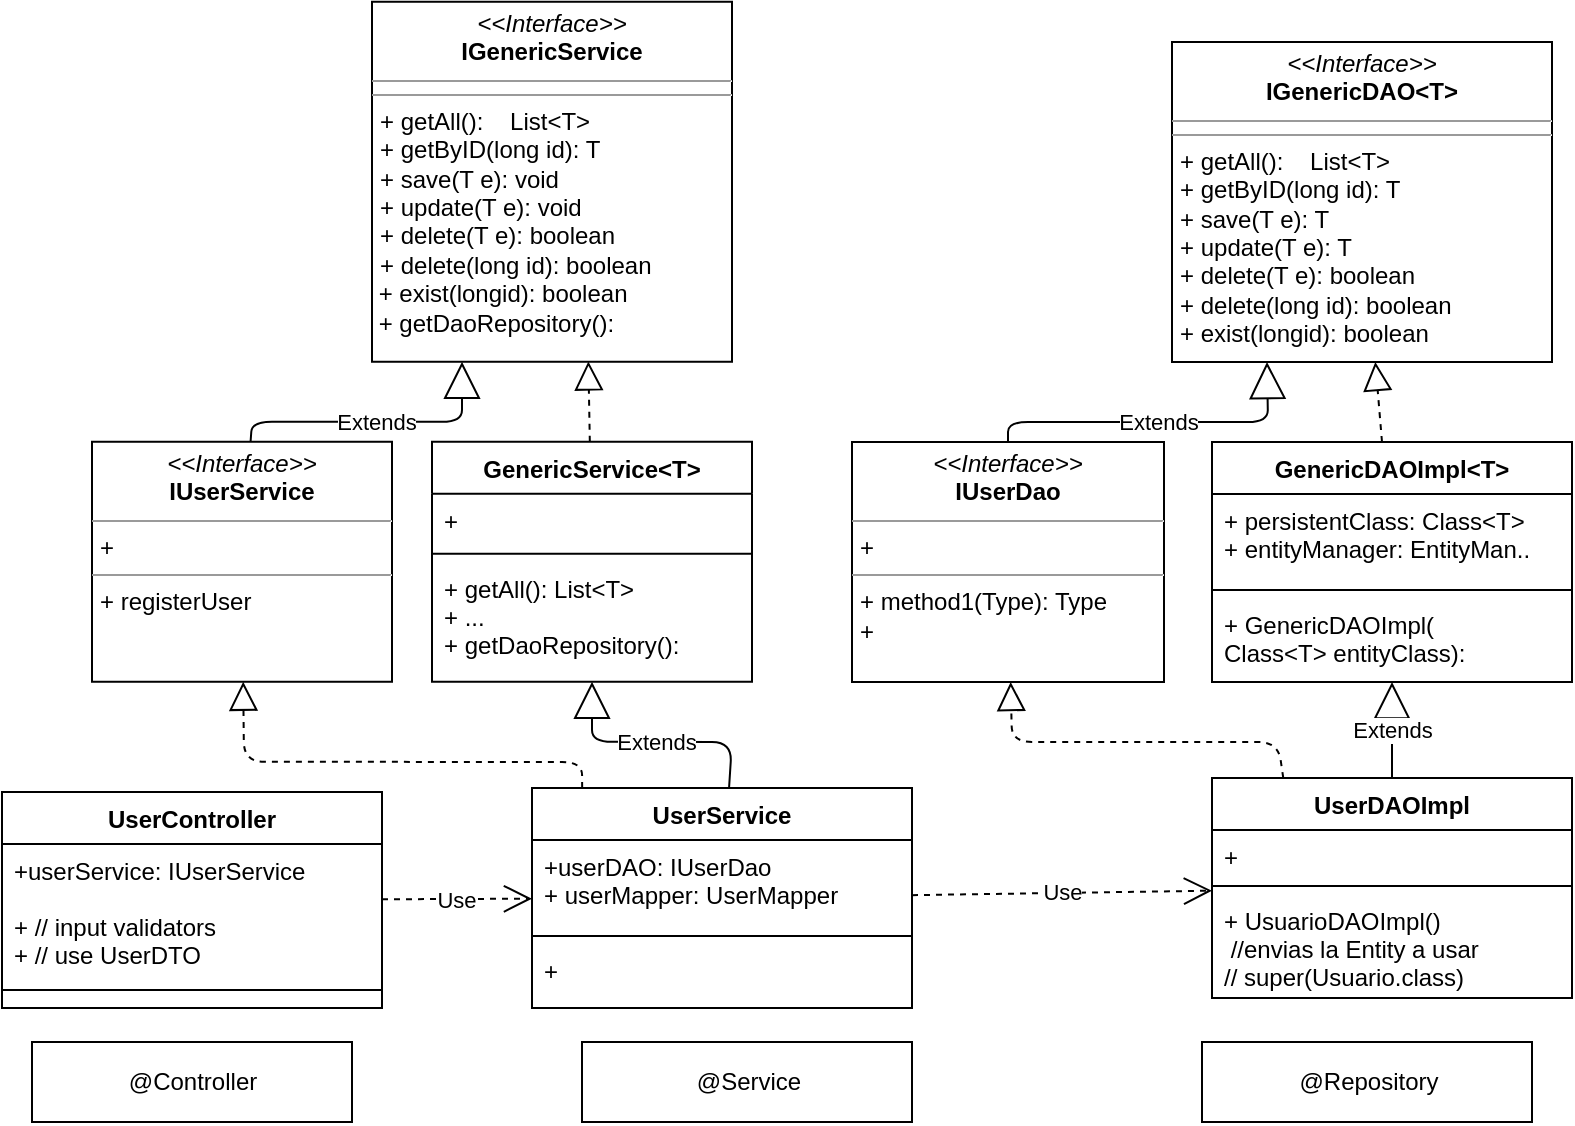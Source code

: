 <mxfile version="14.6.13" type="device"><diagram id="bv81s9UwJWeFs2_RWQd8" name="Page-1"><mxGraphModel dx="1108" dy="474" grid="1" gridSize="10" guides="1" tooltips="1" connect="1" arrows="1" fold="1" page="1" pageScale="1" pageWidth="827" pageHeight="1169" math="0" shadow="0"><root><mxCell id="0"/><mxCell id="1" parent="0"/><mxCell id="Q-w4RkVRAyKTh0pIR-Qg-1" value="&lt;p style=&quot;margin: 0px ; margin-top: 4px ; text-align: center&quot;&gt;&lt;i&gt;&amp;lt;&amp;lt;Interface&amp;gt;&amp;gt;&lt;/i&gt;&lt;br&gt;&lt;b&gt;IGenericDAO&amp;lt;T&amp;gt;&lt;/b&gt;&lt;/p&gt;&lt;hr size=&quot;1&quot;&gt;&lt;hr size=&quot;1&quot;&gt;&lt;p style=&quot;margin: 0px ; margin-left: 4px&quot;&gt;+ getAll():&amp;nbsp;&amp;nbsp;&amp;nbsp; List&amp;lt;T&amp;gt;&lt;/p&gt;&lt;p style=&quot;margin: 0px ; margin-left: 4px&quot;&gt;+ getByID(long id): T&lt;/p&gt;&lt;p style=&quot;margin: 0px ; margin-left: 4px&quot;&gt;+ save(T e): T&lt;br&gt;&lt;/p&gt;&lt;p style=&quot;margin: 0px ; margin-left: 4px&quot;&gt;+ update(T e): T&lt;br&gt;&lt;/p&gt;&lt;p style=&quot;margin: 0px ; margin-left: 4px&quot;&gt;+ delete(T e): boolean&lt;/p&gt;&lt;p style=&quot;margin: 0px ; margin-left: 4px&quot;&gt;+ delete(long id): boolean&lt;/p&gt;&lt;p style=&quot;margin: 0px ; margin-left: 4px&quot;&gt;+ exist(longid): boolean&lt;br&gt;&lt;/p&gt;&lt;p style=&quot;margin: 0px ; margin-left: 4px&quot;&gt;&lt;br&gt;&lt;/p&gt;" style="verticalAlign=top;align=left;overflow=fill;fontSize=12;fontFamily=Helvetica;html=1;" parent="1" vertex="1"><mxGeometry x="610" y="120" width="190" height="160" as="geometry"/></mxCell><mxCell id="Q-w4RkVRAyKTh0pIR-Qg-2" value="GenericDAOImpl&lt;T&gt;" style="swimlane;fontStyle=1;align=center;verticalAlign=top;childLayout=stackLayout;horizontal=1;startSize=26;horizontalStack=0;resizeParent=1;resizeParentMax=0;resizeLast=0;collapsible=1;marginBottom=0;" parent="1" vertex="1"><mxGeometry x="630" y="320" width="180" height="120" as="geometry"/></mxCell><mxCell id="Q-w4RkVRAyKTh0pIR-Qg-3" value="+ persistentClass: Class&lt;T&gt;&#xA;+ entityManager: EntityMan..&#xA;" style="text;strokeColor=none;fillColor=none;align=left;verticalAlign=top;spacingLeft=4;spacingRight=4;overflow=hidden;rotatable=0;points=[[0,0.5],[1,0.5]];portConstraint=eastwest;" parent="Q-w4RkVRAyKTh0pIR-Qg-2" vertex="1"><mxGeometry y="26" width="180" height="44" as="geometry"/></mxCell><mxCell id="Q-w4RkVRAyKTh0pIR-Qg-4" value="" style="line;strokeWidth=1;fillColor=none;align=left;verticalAlign=middle;spacingTop=-1;spacingLeft=3;spacingRight=3;rotatable=0;labelPosition=right;points=[];portConstraint=eastwest;" parent="Q-w4RkVRAyKTh0pIR-Qg-2" vertex="1"><mxGeometry y="70" width="180" height="8" as="geometry"/></mxCell><mxCell id="Q-w4RkVRAyKTh0pIR-Qg-5" value="+ GenericDAOImpl(&#xA;Class&lt;T&gt; entityClass):" style="text;strokeColor=none;fillColor=none;align=left;verticalAlign=top;spacingLeft=4;spacingRight=4;overflow=hidden;rotatable=0;points=[[0,0.5],[1,0.5]];portConstraint=eastwest;" parent="Q-w4RkVRAyKTh0pIR-Qg-2" vertex="1"><mxGeometry y="78" width="180" height="42" as="geometry"/></mxCell><mxCell id="Q-w4RkVRAyKTh0pIR-Qg-6" value="" style="endArrow=block;dashed=1;endFill=0;endSize=12;html=1;" parent="1" source="Q-w4RkVRAyKTh0pIR-Qg-2" target="Q-w4RkVRAyKTh0pIR-Qg-1" edge="1"><mxGeometry width="160" relative="1" as="geometry"><mxPoint x="420" y="230" as="sourcePoint"/><mxPoint x="580" y="230" as="targetPoint"/></mxGeometry></mxCell><mxCell id="Q-w4RkVRAyKTh0pIR-Qg-7" value="&lt;p style=&quot;margin: 0px ; margin-top: 4px ; text-align: center&quot;&gt;&lt;i&gt;&amp;lt;&amp;lt;Interface&amp;gt;&amp;gt;&lt;/i&gt;&lt;br&gt;&lt;b&gt;IUserDao&lt;/b&gt;&lt;/p&gt;&lt;hr size=&quot;1&quot;&gt;&lt;p style=&quot;margin: 0px ; margin-left: 4px&quot;&gt;+ &lt;br&gt;&lt;/p&gt;&lt;hr size=&quot;1&quot;&gt;&lt;p style=&quot;margin: 0px ; margin-left: 4px&quot;&gt;+ method1(Type): Type&lt;/p&gt;&lt;p style=&quot;margin: 0px ; margin-left: 4px&quot;&gt;+&lt;br&gt;&lt;/p&gt;" style="verticalAlign=top;align=left;overflow=fill;fontSize=12;fontFamily=Helvetica;html=1;" parent="1" vertex="1"><mxGeometry x="450" y="320" width="156" height="120" as="geometry"/></mxCell><mxCell id="Q-w4RkVRAyKTh0pIR-Qg-8" value="Extends" style="endArrow=block;endSize=16;endFill=0;html=1;entryX=0.25;entryY=1;entryDx=0;entryDy=0;" parent="1" source="Q-w4RkVRAyKTh0pIR-Qg-7" target="Q-w4RkVRAyKTh0pIR-Qg-1" edge="1"><mxGeometry width="160" relative="1" as="geometry"><mxPoint x="420" y="300" as="sourcePoint"/><mxPoint x="580" y="300" as="targetPoint"/><Array as="points"><mxPoint x="528" y="310"/><mxPoint x="658" y="310"/></Array></mxGeometry></mxCell><mxCell id="Q-w4RkVRAyKTh0pIR-Qg-9" value="UserDAOImpl" style="swimlane;fontStyle=1;align=center;verticalAlign=top;childLayout=stackLayout;horizontal=1;startSize=26;horizontalStack=0;resizeParent=1;resizeParentMax=0;resizeLast=0;collapsible=1;marginBottom=0;" parent="1" vertex="1"><mxGeometry x="630" y="488" width="180" height="110" as="geometry"/></mxCell><mxCell id="Q-w4RkVRAyKTh0pIR-Qg-10" value="+ " style="text;strokeColor=none;fillColor=none;align=left;verticalAlign=top;spacingLeft=4;spacingRight=4;overflow=hidden;rotatable=0;points=[[0,0.5],[1,0.5]];portConstraint=eastwest;" parent="Q-w4RkVRAyKTh0pIR-Qg-9" vertex="1"><mxGeometry y="26" width="180" height="24" as="geometry"/></mxCell><mxCell id="Q-w4RkVRAyKTh0pIR-Qg-11" value="" style="line;strokeWidth=1;fillColor=none;align=left;verticalAlign=middle;spacingTop=-1;spacingLeft=3;spacingRight=3;rotatable=0;labelPosition=right;points=[];portConstraint=eastwest;" parent="Q-w4RkVRAyKTh0pIR-Qg-9" vertex="1"><mxGeometry y="50" width="180" height="8" as="geometry"/></mxCell><mxCell id="Q-w4RkVRAyKTh0pIR-Qg-12" value="+ UsuarioDAOImpl()&#xA; //envias la Entity a usar&#xA;// super(Usuario.class)&#xA;" style="text;strokeColor=none;fillColor=none;align=left;verticalAlign=top;spacingLeft=4;spacingRight=4;overflow=hidden;rotatable=0;points=[[0,0.5],[1,0.5]];portConstraint=eastwest;" parent="Q-w4RkVRAyKTh0pIR-Qg-9" vertex="1"><mxGeometry y="58" width="180" height="52" as="geometry"/></mxCell><mxCell id="Q-w4RkVRAyKTh0pIR-Qg-13" value="" style="endArrow=block;dashed=1;endFill=0;endSize=12;html=1;exitX=0.198;exitY=0;exitDx=0;exitDy=0;exitPerimeter=0;" parent="1" source="Q-w4RkVRAyKTh0pIR-Qg-9" target="Q-w4RkVRAyKTh0pIR-Qg-7" edge="1"><mxGeometry width="160" relative="1" as="geometry"><mxPoint x="670" y="510" as="sourcePoint"/><mxPoint x="580" y="500" as="targetPoint"/><Array as="points"><mxPoint x="663" y="470"/><mxPoint x="530" y="470"/></Array></mxGeometry></mxCell><mxCell id="Q-w4RkVRAyKTh0pIR-Qg-14" value="Extends" style="endArrow=block;endSize=16;endFill=0;html=1;" parent="1" source="Q-w4RkVRAyKTh0pIR-Qg-9" target="Q-w4RkVRAyKTh0pIR-Qg-2" edge="1"><mxGeometry width="160" relative="1" as="geometry"><mxPoint x="540" y="450" as="sourcePoint"/><mxPoint x="700" y="450" as="targetPoint"/></mxGeometry></mxCell><mxCell id="Q-w4RkVRAyKTh0pIR-Qg-15" value="@Repository" style="html=1;" parent="1" vertex="1"><mxGeometry x="625" y="620" width="165" height="40" as="geometry"/></mxCell><mxCell id="Q-w4RkVRAyKTh0pIR-Qg-16" value="UserService" style="swimlane;fontStyle=1;align=center;verticalAlign=top;childLayout=stackLayout;horizontal=1;startSize=26;horizontalStack=0;resizeParent=1;resizeParentMax=0;resizeLast=0;collapsible=1;marginBottom=0;" parent="1" vertex="1"><mxGeometry x="290" y="493" width="190" height="110" as="geometry"/></mxCell><mxCell id="Q-w4RkVRAyKTh0pIR-Qg-17" value="+userDAO: IUserDao&#xA;+ userMapper: UserMapper" style="text;strokeColor=none;fillColor=none;align=left;verticalAlign=top;spacingLeft=4;spacingRight=4;overflow=hidden;rotatable=0;points=[[0,0.5],[1,0.5]];portConstraint=eastwest;" parent="Q-w4RkVRAyKTh0pIR-Qg-16" vertex="1"><mxGeometry y="26" width="190" height="44" as="geometry"/></mxCell><mxCell id="Q-w4RkVRAyKTh0pIR-Qg-18" value="" style="line;strokeWidth=1;fillColor=none;align=left;verticalAlign=middle;spacingTop=-1;spacingLeft=3;spacingRight=3;rotatable=0;labelPosition=right;points=[];portConstraint=eastwest;" parent="Q-w4RkVRAyKTh0pIR-Qg-16" vertex="1"><mxGeometry y="70" width="190" height="8" as="geometry"/></mxCell><mxCell id="Q-w4RkVRAyKTh0pIR-Qg-19" value="+" style="text;strokeColor=none;fillColor=none;align=left;verticalAlign=top;spacingLeft=4;spacingRight=4;overflow=hidden;rotatable=0;points=[[0,0.5],[1,0.5]];portConstraint=eastwest;" parent="Q-w4RkVRAyKTh0pIR-Qg-16" vertex="1"><mxGeometry y="78" width="190" height="32" as="geometry"/></mxCell><mxCell id="Q-w4RkVRAyKTh0pIR-Qg-20" value="UserController" style="swimlane;fontStyle=1;align=center;verticalAlign=top;childLayout=stackLayout;horizontal=1;startSize=26;horizontalStack=0;resizeParent=1;resizeParentMax=0;resizeLast=0;collapsible=1;marginBottom=0;" parent="1" vertex="1"><mxGeometry x="25" y="495" width="190" height="108" as="geometry"/></mxCell><mxCell id="Q-w4RkVRAyKTh0pIR-Qg-21" value="+userService: IUserService&#xA;&#xA;+ // input validators &#xA;+ // use UserDTO&#xA;" style="text;strokeColor=none;fillColor=none;align=left;verticalAlign=top;spacingLeft=4;spacingRight=4;overflow=hidden;rotatable=0;points=[[0,0.5],[1,0.5]];portConstraint=eastwest;" parent="Q-w4RkVRAyKTh0pIR-Qg-20" vertex="1"><mxGeometry y="26" width="190" height="64" as="geometry"/></mxCell><mxCell id="Q-w4RkVRAyKTh0pIR-Qg-22" value="" style="line;strokeWidth=1;fillColor=none;align=left;verticalAlign=middle;spacingTop=-1;spacingLeft=3;spacingRight=3;rotatable=0;labelPosition=right;points=[];portConstraint=eastwest;" parent="Q-w4RkVRAyKTh0pIR-Qg-20" vertex="1"><mxGeometry y="90" width="190" height="18" as="geometry"/></mxCell><mxCell id="Q-w4RkVRAyKTh0pIR-Qg-25" value="@Service" style="html=1;" parent="1" vertex="1"><mxGeometry x="315" y="620" width="165" height="40" as="geometry"/></mxCell><mxCell id="Q-w4RkVRAyKTh0pIR-Qg-26" value="@Controller" style="html=1;" parent="1" vertex="1"><mxGeometry x="40" y="620" width="160" height="40" as="geometry"/></mxCell><mxCell id="Q-w4RkVRAyKTh0pIR-Qg-27" value="&lt;p style=&quot;margin: 0px ; margin-top: 4px ; text-align: center&quot;&gt;&lt;i&gt;&amp;lt;&amp;lt;Interface&amp;gt;&amp;gt;&lt;/i&gt;&lt;br&gt;&lt;b&gt;IUserService&lt;/b&gt;&lt;/p&gt;&lt;hr size=&quot;1&quot;&gt;&lt;p style=&quot;margin: 0px ; margin-left: 4px&quot;&gt;+ &lt;br&gt;&lt;/p&gt;&lt;hr size=&quot;1&quot;&gt;&lt;p style=&quot;margin: 0px ; margin-left: 4px&quot;&gt;+ registerUser&lt;br&gt;&lt;/p&gt;" style="verticalAlign=top;align=left;overflow=fill;fontSize=12;fontFamily=Helvetica;html=1;" parent="1" vertex="1"><mxGeometry x="70" y="319.88" width="150" height="120" as="geometry"/></mxCell><mxCell id="Q-w4RkVRAyKTh0pIR-Qg-30" value="" style="endArrow=block;dashed=1;endFill=0;endSize=12;html=1;exitX=0.132;exitY=0;exitDx=0;exitDy=0;exitPerimeter=0;" parent="1" source="Q-w4RkVRAyKTh0pIR-Qg-16" target="Q-w4RkVRAyKTh0pIR-Qg-27" edge="1"><mxGeometry width="160" relative="1" as="geometry"><mxPoint x="360.4" y="499.998" as="sourcePoint"/><mxPoint x="280" y="489.88" as="targetPoint"/><Array as="points"><mxPoint x="315" y="480"/><mxPoint x="146" y="479.88"/></Array></mxGeometry></mxCell><mxCell id="Q-w4RkVRAyKTh0pIR-Qg-32" value="Use" style="endArrow=open;endSize=12;dashed=1;html=1;" parent="1" source="Q-w4RkVRAyKTh0pIR-Qg-16" target="Q-w4RkVRAyKTh0pIR-Qg-9" edge="1"><mxGeometry width="160" relative="1" as="geometry"><mxPoint x="350" y="530" as="sourcePoint"/><mxPoint x="510" y="530" as="targetPoint"/></mxGeometry></mxCell><mxCell id="Q-w4RkVRAyKTh0pIR-Qg-33" value="Use" style="endArrow=open;endSize=12;dashed=1;html=1;" parent="1" source="Q-w4RkVRAyKTh0pIR-Qg-20" target="Q-w4RkVRAyKTh0pIR-Qg-16" edge="1"><mxGeometry width="160" relative="1" as="geometry"><mxPoint x="110" y="530" as="sourcePoint"/><mxPoint x="270" y="530" as="targetPoint"/></mxGeometry></mxCell><mxCell id="kc6BQzNVFkoGZ8j2bGlh-1" value="&lt;p style=&quot;margin: 0px ; margin-top: 4px ; text-align: center&quot;&gt;&lt;i&gt;&amp;lt;&amp;lt;Interface&amp;gt;&amp;gt;&lt;/i&gt;&lt;br&gt;&lt;b&gt;IGenericService&lt;/b&gt;&lt;br&gt;&lt;/p&gt;&lt;hr size=&quot;1&quot;&gt;&lt;hr size=&quot;1&quot;&gt;&lt;p style=&quot;margin: 0px ; margin-left: 4px&quot;&gt;+ getAll():&amp;nbsp;&amp;nbsp;&amp;nbsp; List&amp;lt;T&amp;gt;&lt;/p&gt;&lt;p style=&quot;margin: 0px ; margin-left: 4px&quot;&gt;+ getByID(long id): T&lt;/p&gt;&lt;p style=&quot;margin: 0px ; margin-left: 4px&quot;&gt;+ save(T e): void&lt;/p&gt;&lt;p style=&quot;margin: 0px ; margin-left: 4px&quot;&gt;+ update(T e): void&lt;/p&gt;&lt;p style=&quot;margin: 0px ; margin-left: 4px&quot;&gt;+ delete(T e): boolean&lt;/p&gt;&lt;p style=&quot;margin: 0px ; margin-left: 4px&quot;&gt;+ delete(long id): boolean&lt;/p&gt;&lt;div&gt;&amp;nbsp;+ exist(longid): boolean&lt;/div&gt;&lt;div&gt;&amp;nbsp;+ getDaoRepository(): &lt;br&gt;&lt;/div&gt;" style="verticalAlign=top;align=left;overflow=fill;fontSize=12;fontFamily=Helvetica;html=1;" parent="1" vertex="1"><mxGeometry x="210" y="99.88" width="180" height="180" as="geometry"/></mxCell><mxCell id="kc6BQzNVFkoGZ8j2bGlh-3" value="GenericService&lt;T&gt;" style="swimlane;fontStyle=1;align=center;verticalAlign=top;childLayout=stackLayout;horizontal=1;startSize=26;horizontalStack=0;resizeParent=1;resizeParentMax=0;resizeLast=0;collapsible=1;marginBottom=0;" parent="1" vertex="1"><mxGeometry x="240" y="319.88" width="160" height="120" as="geometry"/></mxCell><mxCell id="kc6BQzNVFkoGZ8j2bGlh-4" value="+" style="text;strokeColor=none;fillColor=none;align=left;verticalAlign=top;spacingLeft=4;spacingRight=4;overflow=hidden;rotatable=0;points=[[0,0.5],[1,0.5]];portConstraint=eastwest;" parent="kc6BQzNVFkoGZ8j2bGlh-3" vertex="1"><mxGeometry y="26" width="160" height="26" as="geometry"/></mxCell><mxCell id="kc6BQzNVFkoGZ8j2bGlh-5" value="" style="line;strokeWidth=1;fillColor=none;align=left;verticalAlign=middle;spacingTop=-1;spacingLeft=3;spacingRight=3;rotatable=0;labelPosition=right;points=[];portConstraint=eastwest;" parent="kc6BQzNVFkoGZ8j2bGlh-3" vertex="1"><mxGeometry y="52" width="160" height="8" as="geometry"/></mxCell><mxCell id="kc6BQzNVFkoGZ8j2bGlh-6" value="+ getAll(): List&lt;T&gt;&#xA;+ ...&#xA;+ getDaoRepository():" style="text;strokeColor=none;fillColor=none;align=left;verticalAlign=top;spacingLeft=4;spacingRight=4;overflow=hidden;rotatable=0;points=[[0,0.5],[1,0.5]];portConstraint=eastwest;" parent="kc6BQzNVFkoGZ8j2bGlh-3" vertex="1"><mxGeometry y="60" width="160" height="60" as="geometry"/></mxCell><mxCell id="kc6BQzNVFkoGZ8j2bGlh-7" value="Extends" style="endArrow=block;endSize=16;endFill=0;html=1;" parent="1" source="Q-w4RkVRAyKTh0pIR-Qg-16" target="kc6BQzNVFkoGZ8j2bGlh-3" edge="1"><mxGeometry width="160" relative="1" as="geometry"><mxPoint x="425" y="499.88" as="sourcePoint"/><mxPoint x="370" y="419.88" as="targetPoint"/><Array as="points"><mxPoint x="390" y="470"/><mxPoint x="320" y="469.88"/></Array></mxGeometry></mxCell><mxCell id="kc6BQzNVFkoGZ8j2bGlh-8" value="Extends" style="endArrow=block;endSize=16;endFill=0;html=1;entryX=0.25;entryY=1;entryDx=0;entryDy=0;" parent="1" source="Q-w4RkVRAyKTh0pIR-Qg-27" target="kc6BQzNVFkoGZ8j2bGlh-1" edge="1"><mxGeometry width="160" relative="1" as="geometry"><mxPoint x="150" y="319.88" as="sourcePoint"/><mxPoint x="279.5" y="239.88" as="targetPoint"/><Array as="points"><mxPoint x="150" y="309.88"/><mxPoint x="255" y="309.88"/></Array></mxGeometry></mxCell><mxCell id="kc6BQzNVFkoGZ8j2bGlh-9" value="" style="endArrow=block;dashed=1;endFill=0;endSize=12;html=1;entryX=0.601;entryY=0.999;entryDx=0;entryDy=0;entryPerimeter=0;" parent="1" source="kc6BQzNVFkoGZ8j2bGlh-3" target="kc6BQzNVFkoGZ8j2bGlh-1" edge="1"><mxGeometry width="160" relative="1" as="geometry"><mxPoint x="252.55" y="320" as="sourcePoint"/><mxPoint x="253" y="240" as="targetPoint"/></mxGeometry></mxCell></root></mxGraphModel></diagram></mxfile>